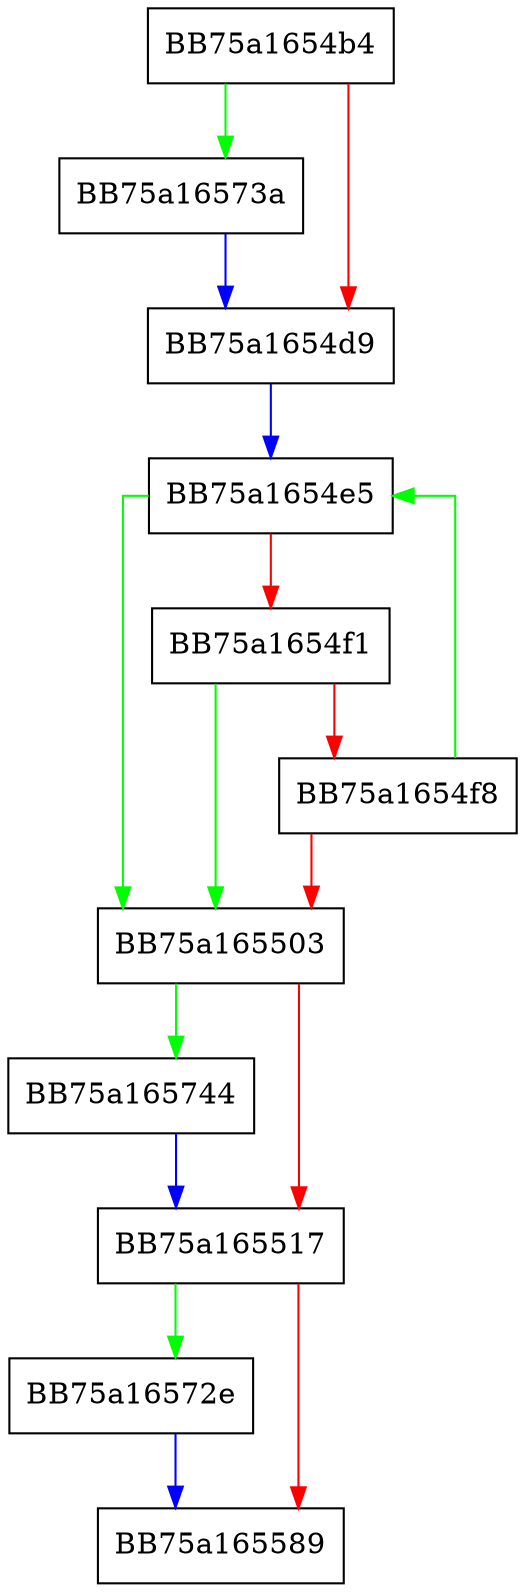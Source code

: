 digraph InitHooks {
  node [shape="box"];
  graph [splines=ortho];
  BB75a1654b4 -> BB75a16573a [color="green"];
  BB75a1654b4 -> BB75a1654d9 [color="red"];
  BB75a1654d9 -> BB75a1654e5 [color="blue"];
  BB75a1654e5 -> BB75a165503 [color="green"];
  BB75a1654e5 -> BB75a1654f1 [color="red"];
  BB75a1654f1 -> BB75a165503 [color="green"];
  BB75a1654f1 -> BB75a1654f8 [color="red"];
  BB75a1654f8 -> BB75a1654e5 [color="green"];
  BB75a1654f8 -> BB75a165503 [color="red"];
  BB75a165503 -> BB75a165744 [color="green"];
  BB75a165503 -> BB75a165517 [color="red"];
  BB75a165517 -> BB75a16572e [color="green"];
  BB75a165517 -> BB75a165589 [color="red"];
  BB75a16572e -> BB75a165589 [color="blue"];
  BB75a16573a -> BB75a1654d9 [color="blue"];
  BB75a165744 -> BB75a165517 [color="blue"];
}